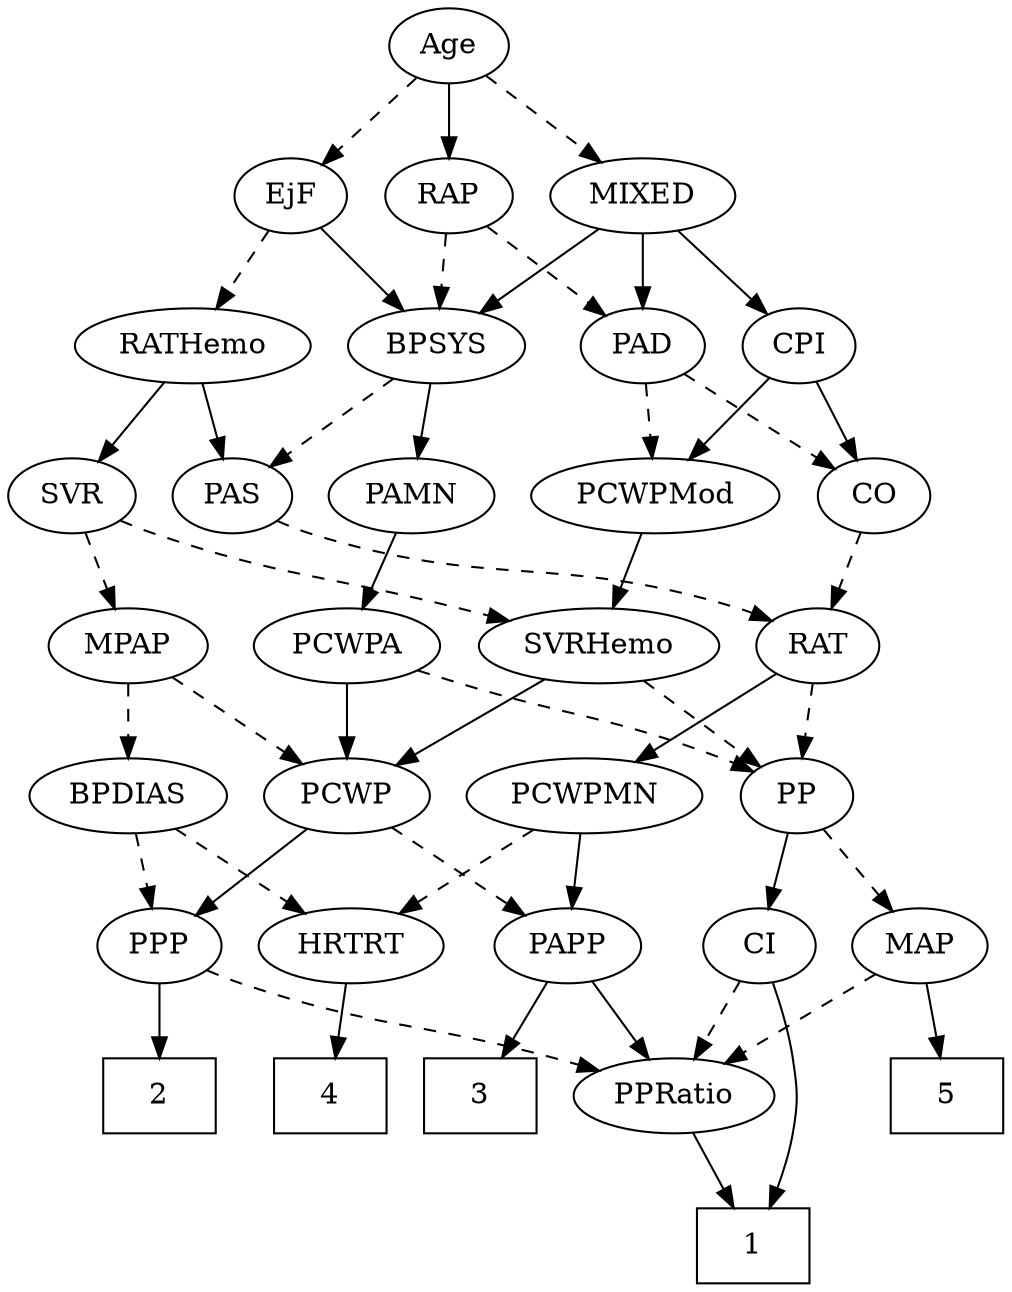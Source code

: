 strict digraph {
	graph [bb="0,0,463.24,612"];
	node [label="\N"];
	1	[height=0.5,
		pos="144,18",
		shape=box,
		width=0.75];
	2	[height=0.5,
		pos="335,90",
		shape=box,
		width=0.75];
	3	[height=0.5,
		pos="263,90",
		shape=box,
		width=0.75];
	4	[height=0.5,
		pos="412,90",
		shape=box,
		width=0.75];
	5	[height=0.5,
		pos="54.995,90",
		shape=box,
		width=0.75];
	Age	[height=0.5,
		pos="231,594",
		width=0.75];
	EjF	[height=0.5,
		pos="304,522",
		width=0.75];
	Age -> EjF	[pos="e,289.24,537.14 245.77,578.83 256.16,568.87 270.24,555.37 281.95,544.14",
		style=dashed];
	RAP	[height=0.5,
		pos="231,522",
		width=0.77632];
	Age -> RAP	[pos="e,231,540.1 231,575.7 231,567.98 231,558.71 231,550.11",
		style=solid];
	MIXED	[height=0.5,
		pos="145,522",
		width=1.1193];
	Age -> MIXED	[pos="e,163.62,538.16 214.41,579.5 202.25,569.61 185.49,555.96 171.49,544.56",
		style=dashed];
	BPSYS	[height=0.5,
		pos="231,450",
		width=1.0471];
	EjF -> BPSYS	[pos="e,247.01,466.36 289.22,506.83 279.27,497.29 265.93,484.5 254.53,473.57",
		style=solid];
	RATHemo	[height=0.5,
		pos="336,450",
		width=1.3721];
	EjF -> RATHemo	[pos="e,328.24,467.96 311.58,504.41 315.31,496.25 319.89,486.22 324.08,477.07",
		style=dashed];
	RAP -> BPSYS	[pos="e,231,468.1 231,503.7 231,495.98 231,486.71 231,478.11",
		style=dashed];
	PAD	[height=0.5,
		pos="147,450",
		width=0.79437];
	RAP -> PAD	[pos="e,163.56,464.8 214.4,507.17 202.09,496.91 185.12,482.77 171.28,471.24",
		style=dashed];
	MIXED -> BPSYS	[pos="e,212.67,465.92 163.66,505.81 175.68,496.02 191.5,483.15 204.78,472.34",
		style=solid];
	MIXED -> PAD	[pos="e,146.51,468.1 145.49,503.7 145.71,495.98 145.98,486.71 146.22,478.11",
		style=solid];
	CPI	[height=0.5,
		pos="72.995,450",
		width=0.75];
	MIXED -> CPI	[pos="e,87.947,465.54 129.02,505.46 119.05,495.78 106.09,483.17 95.142,472.53",
		style=solid];
	MPAP	[height=0.5,
		pos="387,306",
		width=0.97491];
	BPDIAS	[height=0.5,
		pos="421,234",
		width=1.1735];
	MPAP -> BPDIAS	[pos="e,412.76,251.96 395.05,288.41 399.02,280.25 403.89,270.22 408.34,261.07",
		style=dashed];
	PCWP	[height=0.5,
		pos="208,234",
		width=0.97491];
	MPAP -> PCWP	[pos="e,235.14,245.62 359.81,294.37 329.1,282.36 278.96,262.75 244.77,249.38",
		style=dashed];
	PAS	[height=0.5,
		pos="311,378",
		width=0.75];
	BPSYS -> PAS	[pos="e,295.3,392.74 248.35,433.81 259.81,423.78 274.97,410.52 287.5,399.55",
		style=dashed];
	PAMN	[height=0.5,
		pos="230,378",
		width=1.011];
	BPSYS -> PAMN	[pos="e,230.24,396.1 230.75,431.7 230.64,423.98 230.51,414.71 230.38,406.11",
		style=solid];
	CO	[height=0.5,
		pos="149,378",
		width=0.75];
	PAD -> CO	[pos="e,148.51,396.1 147.49,431.7 147.71,423.98 147.98,414.71 148.22,406.11",
		style=dashed];
	PCWPMod	[height=0.5,
		pos="51.995,378",
		width=1.4443];
	PAD -> PCWPMod	[pos="e,73.101,394.55 129.13,435.83 115.7,425.94 97.022,412.18 81.408,400.67",
		style=dashed];
	RAT	[height=0.5,
		pos="307,306",
		width=0.75827];
	CO -> RAT	[pos="e,285.37,317.41 170.24,366.77 175.07,364.5 180.2,362.14 185,360 222.85,343.15 233.14,340.85 271,324 272.6,323.28 274.24,322.54 275.9,\
321.79",
		style=dashed];
	PAS -> RAT	[pos="e,307.97,324.1 310.01,359.7 309.57,351.98 309.04,342.71 308.54,334.11",
		style=dashed];
	PCWPA	[height=0.5,
		pos="102,306",
		width=1.1555];
	PAMN -> PCWPA	[pos="e,127.07,320.71 206.52,364.16 186.73,353.34 158.15,337.71 135.88,325.53",
		style=solid];
	RATHemo -> PAS	[pos="e,316.99,395.79 329.94,432.05 327.09,424.06 323.61,414.33 320.42,405.4",
		style=solid];
	SVR	[height=0.5,
		pos="384,378",
		width=0.77632];
	RATHemo -> SVR	[pos="e,373.03,394.99 347.37,432.41 353.31,423.74 360.7,412.97 367.28,403.38",
		style=solid];
	CPI -> CO	[pos="e,133.64,393.14 88.375,434.83 99.191,424.87 113.85,411.37 126.05,400.14",
		style=solid];
	CPI -> PCWPMod	[pos="e,57.178,396.28 67.912,432.05 65.574,424.26 62.742,414.82 60.119,406.08",
		style=solid];
	PCWPMN	[height=0.5,
		pos="311,234",
		width=1.3902];
	RAT -> PCWPMN	[pos="e,310.02,252.1 307.98,287.7 308.42,279.98 308.95,270.71 309.45,262.11",
		style=solid];
	PP	[height=0.5,
		pos="128,234",
		width=0.75];
	RAT -> PP	[pos="e,149.13,245.48 285.86,294.52 281.02,292.26 275.87,289.96 271,288 224.45,269.26 210.54,270.74 164,252 162.17,251.26 160.3,250.48 \
158.43,249.67",
		style=dashed];
	SVR -> MPAP	[pos="e,386.26,324.1 384.74,359.7 385.07,351.98 385.46,342.71 385.83,334.11",
		style=dashed];
	SVRHemo	[height=0.5,
		pos="212,306",
		width=1.3902];
	SVR -> SVRHemo	[pos="e,245.5,319.55 362.17,366.73 357.21,364.46 351.94,362.1 347,360 316.46,347 281.58,333.34 254.92,323.14",
		style=dashed];
	PCWPMod -> SVRHemo	[pos="e,181.51,320.34 82.845,363.5 108.27,352.38 144.51,336.52 172.13,324.44",
		style=solid];
	PCWPA -> PP	[pos="e,121.76,251.79 108.29,288.05 111.26,280.06 114.87,270.33 118.19,261.4",
		style=dashed];
	PCWPA -> PCWP	[pos="e,187.14,248.77 123.96,290.5 139.76,280.06 161.25,265.87 178.54,254.45",
		style=solid];
	PAPP	[height=0.5,
		pos="235,162",
		width=0.88464];
	PCWPMN -> PAPP	[pos="e,250.97,177.72 293.37,216.76 282.97,207.18 269.67,194.94 258.4,184.55",
		style=solid];
	HRTRT	[height=0.5,
		pos="412,162",
		width=1.1013];
	PCWPMN -> HRTRT	[pos="e,391.16,177.44 332.91,217.81 347.5,207.7 366.83,194.3 382.73,183.28",
		style=dashed];
	SVRHemo -> PP	[pos="e,144.15,248.47 192.93,289.12 180.86,279.06 165.15,265.96 152.2,255.17",
		style=dashed];
	SVRHemo -> PCWP	[pos="e,208.97,252.1 211.01,287.7 210.57,279.98 210.04,270.71 209.54,262.11",
		style=solid];
	PPP	[height=0.5,
		pos="322,162",
		width=0.75];
	BPDIAS -> PPP	[pos="e,339.97,175.71 400,218.15 384.96,207.52 364.6,193.13 348.45,181.71",
		style=dashed];
	BPDIAS -> HRTRT	[pos="e,414.19,180.1 418.77,215.7 417.78,207.98 416.59,198.71 415.48,190.11",
		style=dashed];
	MAP	[height=0.5,
		pos="60.995,162",
		width=0.84854];
	MAP -> 5	[pos="e,56.461,108.1 59.512,143.7 58.851,135.98 58.056,126.71 57.319,118.11",
		style=solid];
	PPRatio	[height=0.5,
		pos="178,90",
		width=1.1013];
	MAP -> PPRatio	[pos="e,154.74,104.91 81.643,148.65 99.473,137.98 125.52,122.39 146.04,110.12",
		style=dashed];
	PP -> MAP	[pos="e,75.322,177.97 114.11,218.5 104.98,208.96 92.852,196.28 82.488,185.46",
		style=dashed];
	CI	[height=0.5,
		pos="137,162",
		width=0.75];
	PP -> CI	[pos="e,134.77,180.28 130.17,216.05 131.17,208.35 132.36,199.03 133.48,190.36",
		style=solid];
	PPP -> 2	[pos="e,331.79,108.28 325.14,144.05 326.57,136.35 328.3,127.03 329.91,118.36",
		style=solid];
	PPP -> PPRatio	[pos="e,203.97,103.62 300.75,150.67 277.72,139.48 240.61,121.44 213.21,108.12",
		style=dashed];
	PPRatio -> 1	[pos="e,152.39,36.275 169.76,72.055 165.9,64.091 161.19,54.411 156.87,45.51",
		style=solid];
	PCWP -> PPP	[pos="e,302.64,174.88 229.71,219.67 247.97,208.45 274.2,192.35 294.03,180.17",
		style=solid];
	PCWP -> PAPP	[pos="e,228.52,179.79 214.53,216.05 217.62,208.06 221.37,198.33 224.81,189.4",
		style=dashed];
	CI -> 1	[pos="e,137.76,36.407 133.15,143.88 129.66,125.92 125.54,96.894 129,72 130.18,63.475 132.38,54.394 134.75,46.201",
		style=solid];
	CI -> PPRatio	[pos="e,168.25,107.63 146.5,144.76 151.45,136.32 157.61,125.8 163.17,116.31",
		style=dashed];
	PAPP -> 3	[pos="e,256.09,108.28 241.77,144.05 244.92,136.18 248.75,126.62 252.28,117.79",
		style=solid];
	PAPP -> PPRatio	[pos="e,191.4,107.47 222.35,145.46 215.17,136.65 206.03,125.43 197.92,115.46",
		style=solid];
	HRTRT -> 4	[pos="e,412,108.1 412,143.7 412,135.98 412,126.71 412,118.11",
		style=solid];
}
